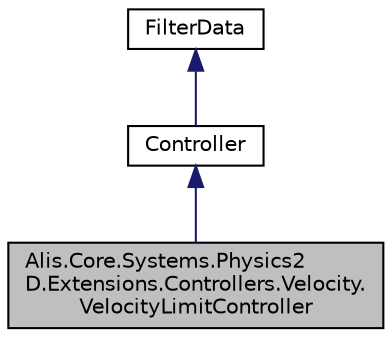digraph "Alis.Core.Systems.Physics2D.Extensions.Controllers.Velocity.VelocityLimitController"
{
 // LATEX_PDF_SIZE
  edge [fontname="Helvetica",fontsize="10",labelfontname="Helvetica",labelfontsize="10"];
  node [fontname="Helvetica",fontsize="10",shape=record];
  Node1 [label="Alis.Core.Systems.Physics2\lD.Extensions.Controllers.Velocity.\lVelocityLimitController",height=0.2,width=0.4,color="black", fillcolor="grey75", style="filled", fontcolor="black",tooltip="Put a limit on the linear (translation - the move speed) and angular (rotation) velocity of bodies ad..."];
  Node2 -> Node1 [dir="back",color="midnightblue",fontsize="10",style="solid",fontname="Helvetica"];
  Node2 [label="Controller",height=0.2,width=0.4,color="black", fillcolor="white", style="filled",URL="$class_alis_1_1_core_1_1_systems_1_1_physics2_d_1_1_extensions_1_1_controllers_1_1_controller_base_1_1_controller.html",tooltip="The controller class"];
  Node3 -> Node2 [dir="back",color="midnightblue",fontsize="10",style="solid",fontname="Helvetica"];
  Node3 [label="FilterData",height=0.2,width=0.4,color="black", fillcolor="white", style="filled",URL="$class_alis_1_1_core_1_1_systems_1_1_physics2_d_1_1_extensions_1_1_physics_logics_1_1_physics_logic_base_1_1_filter_data.html",tooltip="Contains filter data that can determine whether an object should be processed or not."];
}
